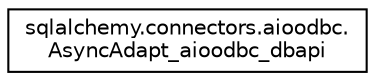 digraph "Graphical Class Hierarchy"
{
 // LATEX_PDF_SIZE
  edge [fontname="Helvetica",fontsize="10",labelfontname="Helvetica",labelfontsize="10"];
  node [fontname="Helvetica",fontsize="10",shape=record];
  rankdir="LR";
  Node0 [label="sqlalchemy.connectors.aioodbc.\lAsyncAdapt_aioodbc_dbapi",height=0.2,width=0.4,color="black", fillcolor="white", style="filled",URL="$classsqlalchemy_1_1connectors_1_1aioodbc_1_1AsyncAdapt__aioodbc__dbapi.html",tooltip=" "];
}

